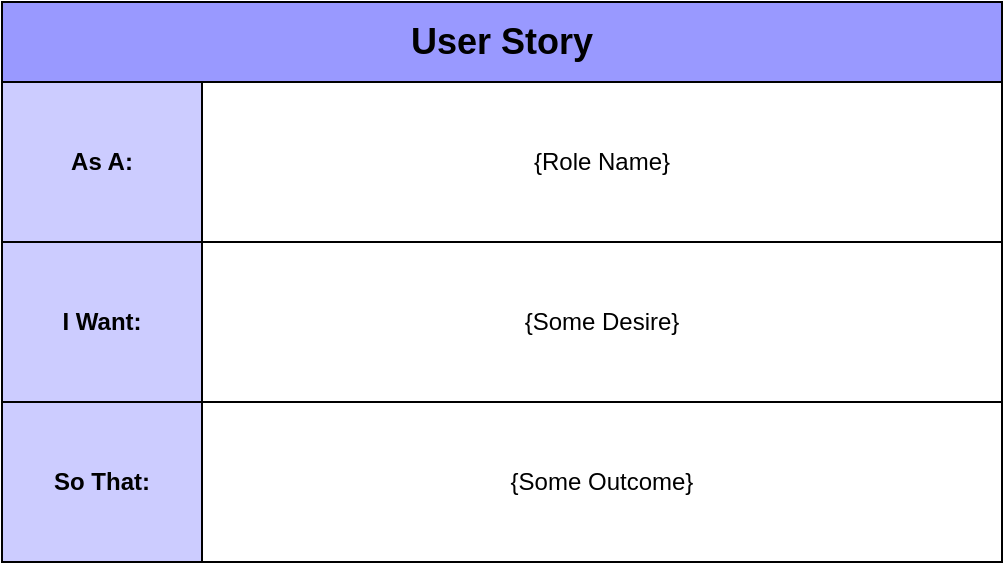<mxfile version="26.2.4">
  <diagram name="Page-1" id="meRRbQHxnOJeEuSpjpeU">
    <mxGraphModel dx="558" dy="696" grid="1" gridSize="10" guides="1" tooltips="1" connect="1" arrows="1" fold="1" page="1" pageScale="1" pageWidth="1100" pageHeight="850" math="0" shadow="0">
      <root>
        <mxCell id="0" />
        <mxCell id="1" parent="0" />
        <mxCell id="0edM7hDE1gfQe1zUGCLB-1" value="" style="group" vertex="1" connectable="0" parent="1">
          <mxGeometry x="160" y="110" width="500" height="280" as="geometry" />
        </mxCell>
        <mxCell id="sURorWUKVhcub2XPmH3s-2" value="&lt;font style=&quot;font-size: 18px;&quot;&gt;&lt;b&gt;User Story&lt;/b&gt;&lt;/font&gt;" style="rounded=0;whiteSpace=wrap;html=1;gradientColor=none;fillColor=#9999FF;" parent="0edM7hDE1gfQe1zUGCLB-1" vertex="1">
          <mxGeometry width="500" height="40" as="geometry" />
        </mxCell>
        <mxCell id="sURorWUKVhcub2XPmH3s-3" value="&lt;b&gt;As A:&lt;/b&gt;" style="rounded=0;whiteSpace=wrap;html=1;fillColor=#CCCCFF;" parent="0edM7hDE1gfQe1zUGCLB-1" vertex="1">
          <mxGeometry y="40" width="100" height="80" as="geometry" />
        </mxCell>
        <mxCell id="sURorWUKVhcub2XPmH3s-4" value="&lt;b&gt;I Want:&lt;/b&gt;" style="rounded=0;whiteSpace=wrap;html=1;fillColor=#CCCCFF;" parent="0edM7hDE1gfQe1zUGCLB-1" vertex="1">
          <mxGeometry y="120" width="100" height="80" as="geometry" />
        </mxCell>
        <mxCell id="sURorWUKVhcub2XPmH3s-5" value="&lt;b&gt;So That:&lt;/b&gt;" style="rounded=0;whiteSpace=wrap;html=1;fillColor=#CCCCFF;" parent="0edM7hDE1gfQe1zUGCLB-1" vertex="1">
          <mxGeometry y="200" width="100" height="80" as="geometry" />
        </mxCell>
        <mxCell id="sURorWUKVhcub2XPmH3s-7" value="{Role Name}" style="rounded=0;whiteSpace=wrap;html=1;" parent="0edM7hDE1gfQe1zUGCLB-1" vertex="1">
          <mxGeometry x="100" y="40" width="400" height="80" as="geometry" />
        </mxCell>
        <mxCell id="sURorWUKVhcub2XPmH3s-8" value="{Some Outcome}" style="rounded=0;whiteSpace=wrap;html=1;" parent="0edM7hDE1gfQe1zUGCLB-1" vertex="1">
          <mxGeometry x="100" y="200" width="400" height="80" as="geometry" />
        </mxCell>
        <mxCell id="sURorWUKVhcub2XPmH3s-9" value="{Some Desire}" style="rounded=0;whiteSpace=wrap;html=1;" parent="0edM7hDE1gfQe1zUGCLB-1" vertex="1">
          <mxGeometry x="100" y="120" width="400" height="80" as="geometry" />
        </mxCell>
      </root>
    </mxGraphModel>
  </diagram>
</mxfile>
